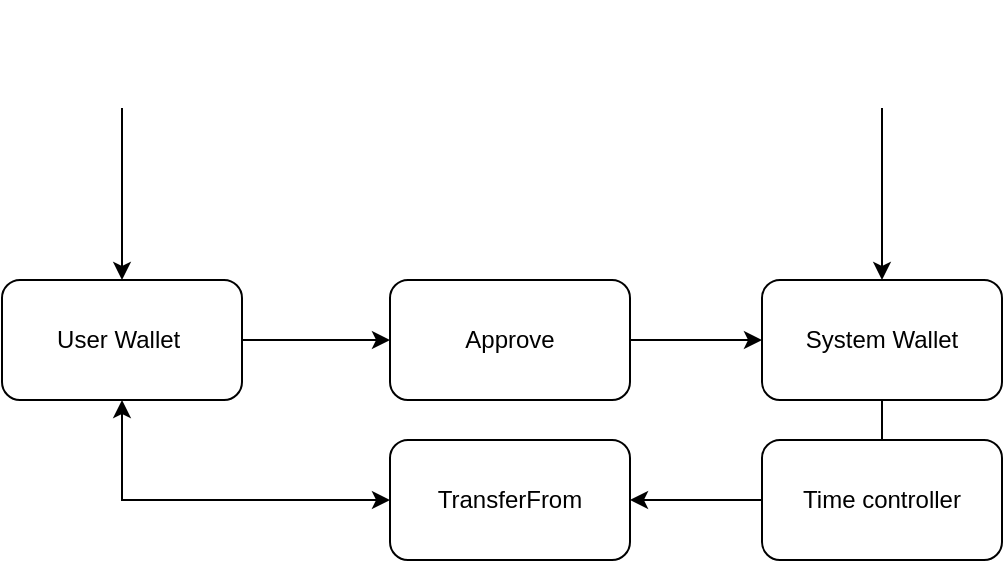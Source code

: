 <mxfile version="21.1.8" type="github">
  <diagram name="Page-1" id="Y0Pdd-mIHy3cXeVaDeFe">
    <mxGraphModel dx="1147" dy="605" grid="1" gridSize="10" guides="1" tooltips="1" connect="1" arrows="1" fold="1" page="1" pageScale="1" pageWidth="850" pageHeight="1100" math="0" shadow="0">
      <root>
        <mxCell id="0" />
        <mxCell id="1" parent="0" />
        <mxCell id="Ixi7HSsfpkx965SrjLeR-10" value="" style="edgeStyle=orthogonalEdgeStyle;rounded=0;orthogonalLoop=1;jettySize=auto;html=1;" edge="1" parent="1" source="Ixi7HSsfpkx965SrjLeR-1" target="Ixi7HSsfpkx965SrjLeR-8">
          <mxGeometry relative="1" as="geometry" />
        </mxCell>
        <mxCell id="Ixi7HSsfpkx965SrjLeR-1" value="User Wallet&amp;nbsp;" style="rounded=1;whiteSpace=wrap;html=1;" vertex="1" parent="1">
          <mxGeometry x="175" y="340" width="120" height="60" as="geometry" />
        </mxCell>
        <mxCell id="Ixi7HSsfpkx965SrjLeR-4" value="" style="edgeStyle=orthogonalEdgeStyle;rounded=0;orthogonalLoop=1;jettySize=auto;html=1;" edge="1" parent="1" source="Ixi7HSsfpkx965SrjLeR-3" target="Ixi7HSsfpkx965SrjLeR-1">
          <mxGeometry relative="1" as="geometry" />
        </mxCell>
        <mxCell id="Ixi7HSsfpkx965SrjLeR-3" value="" style="shape=image;html=1;verticalAlign=top;verticalLabelPosition=bottom;labelBackgroundColor=#ffffff;imageAspect=0;aspect=fixed;image=https://cdn4.iconfinder.com/data/icons/48-bubbles/48/07.Wallet-128.png" vertex="1" parent="1">
          <mxGeometry x="208" y="200" width="54" height="54" as="geometry" />
        </mxCell>
        <mxCell id="Ixi7HSsfpkx965SrjLeR-12" style="edgeStyle=orthogonalEdgeStyle;rounded=0;orthogonalLoop=1;jettySize=auto;html=1;entryX=1;entryY=0.5;entryDx=0;entryDy=0;" edge="1" parent="1" source="Ixi7HSsfpkx965SrjLeR-5" target="Ixi7HSsfpkx965SrjLeR-9">
          <mxGeometry relative="1" as="geometry">
            <Array as="points">
              <mxPoint x="615" y="450" />
            </Array>
          </mxGeometry>
        </mxCell>
        <mxCell id="Ixi7HSsfpkx965SrjLeR-5" value="System Wallet" style="rounded=1;whiteSpace=wrap;html=1;" vertex="1" parent="1">
          <mxGeometry x="555" y="340" width="120" height="60" as="geometry" />
        </mxCell>
        <mxCell id="Ixi7HSsfpkx965SrjLeR-6" value="" style="edgeStyle=orthogonalEdgeStyle;rounded=0;orthogonalLoop=1;jettySize=auto;html=1;" edge="1" parent="1" source="Ixi7HSsfpkx965SrjLeR-7" target="Ixi7HSsfpkx965SrjLeR-5">
          <mxGeometry relative="1" as="geometry" />
        </mxCell>
        <mxCell id="Ixi7HSsfpkx965SrjLeR-7" value="" style="shape=image;html=1;verticalAlign=top;verticalLabelPosition=bottom;labelBackgroundColor=#ffffff;imageAspect=0;aspect=fixed;image=https://cdn4.iconfinder.com/data/icons/48-bubbles/48/07.Wallet-128.png" vertex="1" parent="1">
          <mxGeometry x="588" y="200" width="54" height="54" as="geometry" />
        </mxCell>
        <mxCell id="Ixi7HSsfpkx965SrjLeR-11" value="" style="edgeStyle=orthogonalEdgeStyle;rounded=0;orthogonalLoop=1;jettySize=auto;html=1;" edge="1" parent="1" source="Ixi7HSsfpkx965SrjLeR-8" target="Ixi7HSsfpkx965SrjLeR-5">
          <mxGeometry relative="1" as="geometry" />
        </mxCell>
        <mxCell id="Ixi7HSsfpkx965SrjLeR-8" value="Approve" style="rounded=1;whiteSpace=wrap;html=1;" vertex="1" parent="1">
          <mxGeometry x="369" y="340" width="120" height="60" as="geometry" />
        </mxCell>
        <mxCell id="Ixi7HSsfpkx965SrjLeR-13" style="edgeStyle=orthogonalEdgeStyle;rounded=0;orthogonalLoop=1;jettySize=auto;html=1;entryX=0.5;entryY=1;entryDx=0;entryDy=0;startArrow=classic;startFill=1;" edge="1" parent="1" source="Ixi7HSsfpkx965SrjLeR-9" target="Ixi7HSsfpkx965SrjLeR-1">
          <mxGeometry relative="1" as="geometry" />
        </mxCell>
        <mxCell id="Ixi7HSsfpkx965SrjLeR-9" value="TransferFrom" style="rounded=1;whiteSpace=wrap;html=1;" vertex="1" parent="1">
          <mxGeometry x="369" y="420" width="120" height="60" as="geometry" />
        </mxCell>
        <mxCell id="Ixi7HSsfpkx965SrjLeR-14" value="Time controller" style="rounded=1;whiteSpace=wrap;html=1;" vertex="1" parent="1">
          <mxGeometry x="555" y="420" width="120" height="60" as="geometry" />
        </mxCell>
      </root>
    </mxGraphModel>
  </diagram>
</mxfile>
